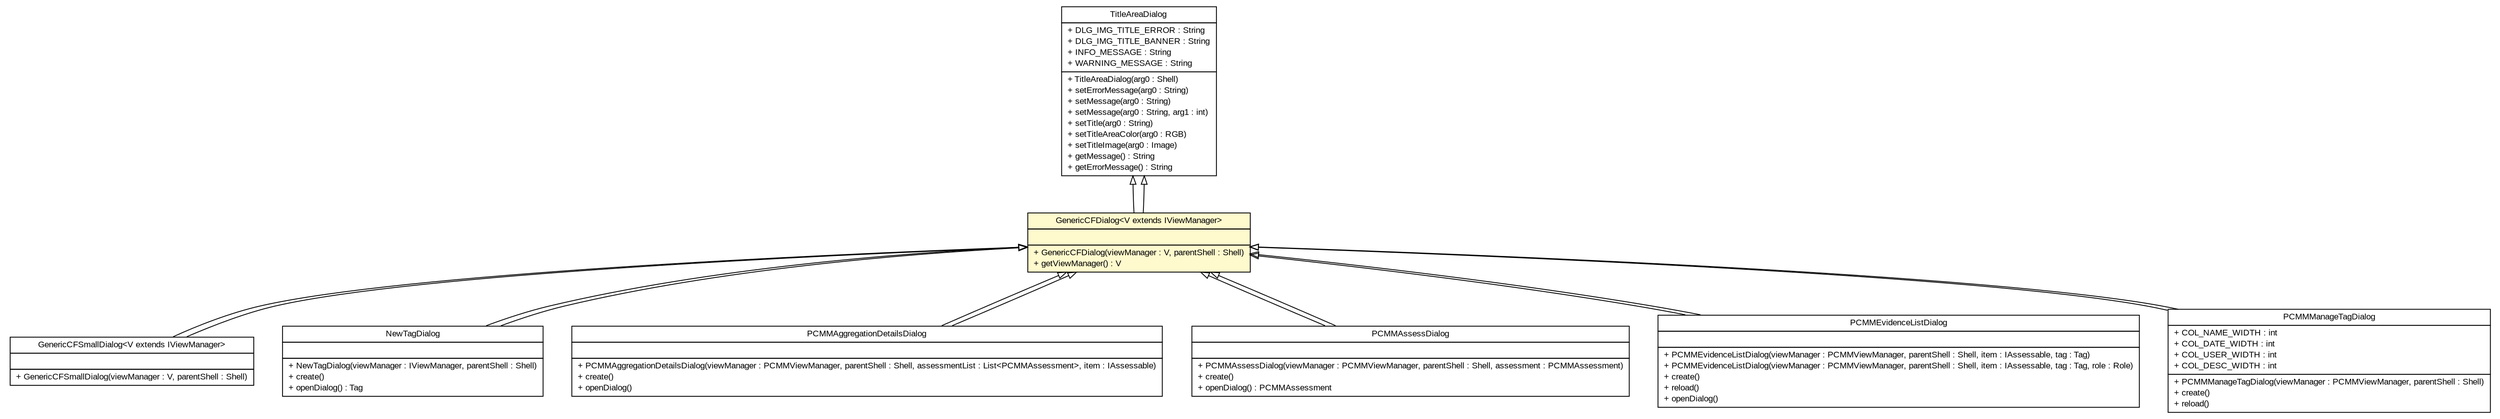 #!/usr/local/bin/dot
#
# Class diagram 
# Generated by UMLGraph version R5_6-24-gf6e263 (http://www.umlgraph.org/)
#

digraph G {
	edge [fontname="arial",fontsize=10,labelfontname="arial",labelfontsize=10];
	node [fontname="arial",fontsize=10,shape=plaintext];
	nodesep=0.25;
	ranksep=0.5;
	// gov.sandia.cf.parts.dialogs.GenericCFDialog<V extends gov.sandia.cf.parts.ui.IViewManager>
	c116660 [label=<<table title="gov.sandia.cf.parts.dialogs.GenericCFDialog" border="0" cellborder="1" cellspacing="0" cellpadding="2" port="p" bgcolor="lemonChiffon" href="./GenericCFDialog.html">
		<tr><td><table border="0" cellspacing="0" cellpadding="1">
<tr><td align="center" balign="center"> GenericCFDialog&lt;V extends IViewManager&gt; </td></tr>
		</table></td></tr>
		<tr><td><table border="0" cellspacing="0" cellpadding="1">
<tr><td align="left" balign="left">  </td></tr>
		</table></td></tr>
		<tr><td><table border="0" cellspacing="0" cellpadding="1">
<tr><td align="left" balign="left"> + GenericCFDialog(viewManager : V, parentShell : Shell) </td></tr>
<tr><td align="left" balign="left"> + getViewManager() : V </td></tr>
		</table></td></tr>
		</table>>, URL="./GenericCFDialog.html", fontname="arial", fontcolor="black", fontsize=10.0];
	// gov.sandia.cf.parts.dialogs.GenericCFSmallDialog<V extends gov.sandia.cf.parts.ui.IViewManager>
	c116661 [label=<<table title="gov.sandia.cf.parts.dialogs.GenericCFSmallDialog" border="0" cellborder="1" cellspacing="0" cellpadding="2" port="p" href="./GenericCFSmallDialog.html">
		<tr><td><table border="0" cellspacing="0" cellpadding="1">
<tr><td align="center" balign="center"> GenericCFSmallDialog&lt;V extends IViewManager&gt; </td></tr>
		</table></td></tr>
		<tr><td><table border="0" cellspacing="0" cellpadding="1">
<tr><td align="left" balign="left">  </td></tr>
		</table></td></tr>
		<tr><td><table border="0" cellspacing="0" cellpadding="1">
<tr><td align="left" balign="left"> + GenericCFSmallDialog(viewManager : V, parentShell : Shell) </td></tr>
		</table></td></tr>
		</table>>, URL="./GenericCFSmallDialog.html", fontname="arial", fontcolor="black", fontsize=10.0];
	// gov.sandia.cf.parts.ui.pcmm.NewTagDialog
	c116738 [label=<<table title="gov.sandia.cf.parts.ui.pcmm.NewTagDialog" border="0" cellborder="1" cellspacing="0" cellpadding="2" port="p" href="../ui/pcmm/NewTagDialog.html">
		<tr><td><table border="0" cellspacing="0" cellpadding="1">
<tr><td align="center" balign="center"> NewTagDialog </td></tr>
		</table></td></tr>
		<tr><td><table border="0" cellspacing="0" cellpadding="1">
<tr><td align="left" balign="left">  </td></tr>
		</table></td></tr>
		<tr><td><table border="0" cellspacing="0" cellpadding="1">
<tr><td align="left" balign="left"> + NewTagDialog(viewManager : IViewManager, parentShell : Shell) </td></tr>
<tr><td align="left" balign="left"> + create() </td></tr>
<tr><td align="left" balign="left"> + openDialog() : Tag </td></tr>
		</table></td></tr>
		</table>>, URL="../ui/pcmm/NewTagDialog.html", fontname="arial", fontcolor="black", fontsize=10.0];
	// gov.sandia.cf.parts.ui.pcmm.PCMMAggregationDetailsDialog
	c116740 [label=<<table title="gov.sandia.cf.parts.ui.pcmm.PCMMAggregationDetailsDialog" border="0" cellborder="1" cellspacing="0" cellpadding="2" port="p" href="../ui/pcmm/PCMMAggregationDetailsDialog.html">
		<tr><td><table border="0" cellspacing="0" cellpadding="1">
<tr><td align="center" balign="center"> PCMMAggregationDetailsDialog </td></tr>
		</table></td></tr>
		<tr><td><table border="0" cellspacing="0" cellpadding="1">
<tr><td align="left" balign="left">  </td></tr>
		</table></td></tr>
		<tr><td><table border="0" cellspacing="0" cellpadding="1">
<tr><td align="left" balign="left"> + PCMMAggregationDetailsDialog(viewManager : PCMMViewManager, parentShell : Shell, assessmentList : List&lt;PCMMAssessment&gt;, item : IAssessable) </td></tr>
<tr><td align="left" balign="left"> + create() </td></tr>
<tr><td align="left" balign="left"> + openDialog() </td></tr>
		</table></td></tr>
		</table>>, URL="../ui/pcmm/PCMMAggregationDetailsDialog.html", fontname="arial", fontcolor="black", fontsize=10.0];
	// gov.sandia.cf.parts.ui.pcmm.PCMMAssessDialog
	c116741 [label=<<table title="gov.sandia.cf.parts.ui.pcmm.PCMMAssessDialog" border="0" cellborder="1" cellspacing="0" cellpadding="2" port="p" href="../ui/pcmm/PCMMAssessDialog.html">
		<tr><td><table border="0" cellspacing="0" cellpadding="1">
<tr><td align="center" balign="center"> PCMMAssessDialog </td></tr>
		</table></td></tr>
		<tr><td><table border="0" cellspacing="0" cellpadding="1">
<tr><td align="left" balign="left">  </td></tr>
		</table></td></tr>
		<tr><td><table border="0" cellspacing="0" cellpadding="1">
<tr><td align="left" balign="left"> + PCMMAssessDialog(viewManager : PCMMViewManager, parentShell : Shell, assessment : PCMMAssessment) </td></tr>
<tr><td align="left" balign="left"> + create() </td></tr>
<tr><td align="left" balign="left"> + openDialog() : PCMMAssessment </td></tr>
		</table></td></tr>
		</table>>, URL="../ui/pcmm/PCMMAssessDialog.html", fontname="arial", fontcolor="black", fontsize=10.0];
	// gov.sandia.cf.parts.ui.pcmm.PCMMEvidenceListDialog
	c116746 [label=<<table title="gov.sandia.cf.parts.ui.pcmm.PCMMEvidenceListDialog" border="0" cellborder="1" cellspacing="0" cellpadding="2" port="p" href="../ui/pcmm/PCMMEvidenceListDialog.html">
		<tr><td><table border="0" cellspacing="0" cellpadding="1">
<tr><td align="center" balign="center"> PCMMEvidenceListDialog </td></tr>
		</table></td></tr>
		<tr><td><table border="0" cellspacing="0" cellpadding="1">
<tr><td align="left" balign="left">  </td></tr>
		</table></td></tr>
		<tr><td><table border="0" cellspacing="0" cellpadding="1">
<tr><td align="left" balign="left"> + PCMMEvidenceListDialog(viewManager : PCMMViewManager, parentShell : Shell, item : IAssessable, tag : Tag) </td></tr>
<tr><td align="left" balign="left"> + PCMMEvidenceListDialog(viewManager : PCMMViewManager, parentShell : Shell, item : IAssessable, tag : Tag, role : Role) </td></tr>
<tr><td align="left" balign="left"> + create() </td></tr>
<tr><td align="left" balign="left"> + reload() </td></tr>
<tr><td align="left" balign="left"> + openDialog() </td></tr>
		</table></td></tr>
		</table>>, URL="../ui/pcmm/PCMMEvidenceListDialog.html", fontname="arial", fontcolor="black", fontsize=10.0];
	// gov.sandia.cf.parts.ui.pcmm.PCMMManageTagDialog
	c116751 [label=<<table title="gov.sandia.cf.parts.ui.pcmm.PCMMManageTagDialog" border="0" cellborder="1" cellspacing="0" cellpadding="2" port="p" href="../ui/pcmm/PCMMManageTagDialog.html">
		<tr><td><table border="0" cellspacing="0" cellpadding="1">
<tr><td align="center" balign="center"> PCMMManageTagDialog </td></tr>
		</table></td></tr>
		<tr><td><table border="0" cellspacing="0" cellpadding="1">
<tr><td align="left" balign="left"> + COL_NAME_WIDTH : int </td></tr>
<tr><td align="left" balign="left"> + COL_DATE_WIDTH : int </td></tr>
<tr><td align="left" balign="left"> + COL_USER_WIDTH : int </td></tr>
<tr><td align="left" balign="left"> + COL_DESC_WIDTH : int </td></tr>
		</table></td></tr>
		<tr><td><table border="0" cellspacing="0" cellpadding="1">
<tr><td align="left" balign="left"> + PCMMManageTagDialog(viewManager : PCMMViewManager, parentShell : Shell) </td></tr>
<tr><td align="left" balign="left"> + create() </td></tr>
<tr><td align="left" balign="left"> + reload() </td></tr>
		</table></td></tr>
		</table>>, URL="../ui/pcmm/PCMMManageTagDialog.html", fontname="arial", fontcolor="black", fontsize=10.0];
	//gov.sandia.cf.parts.dialogs.GenericCFDialog<V extends gov.sandia.cf.parts.ui.IViewManager> extends org.eclipse.jface.dialogs.TitleAreaDialog
	c116908:p -> c116660:p [dir=back,arrowtail=empty];
	//gov.sandia.cf.parts.dialogs.GenericCFSmallDialog<V extends gov.sandia.cf.parts.ui.IViewManager> extends gov.sandia.cf.parts.dialogs.GenericCFDialog<V>
	c116660:p -> c116661:p [dir=back,arrowtail=empty];
	//gov.sandia.cf.parts.ui.pcmm.NewTagDialog extends gov.sandia.cf.parts.dialogs.GenericCFDialog<gov.sandia.cf.parts.ui.IViewManager>
	c116660:p -> c116738:p [dir=back,arrowtail=empty];
	//gov.sandia.cf.parts.ui.pcmm.PCMMAggregationDetailsDialog extends gov.sandia.cf.parts.dialogs.GenericCFDialog<gov.sandia.cf.parts.ui.pcmm.PCMMViewManager>
	c116660:p -> c116740:p [dir=back,arrowtail=empty];
	//gov.sandia.cf.parts.ui.pcmm.PCMMAssessDialog extends gov.sandia.cf.parts.dialogs.GenericCFDialog<gov.sandia.cf.parts.ui.pcmm.PCMMViewManager>
	c116660:p -> c116741:p [dir=back,arrowtail=empty];
	//gov.sandia.cf.parts.ui.pcmm.PCMMEvidenceListDialog extends gov.sandia.cf.parts.dialogs.GenericCFDialog<gov.sandia.cf.parts.ui.pcmm.PCMMViewManager>
	c116660:p -> c116746:p [dir=back,arrowtail=empty];
	//gov.sandia.cf.parts.ui.pcmm.PCMMManageTagDialog extends gov.sandia.cf.parts.dialogs.GenericCFDialog<gov.sandia.cf.parts.ui.pcmm.PCMMViewManager>
	c116660:p -> c116751:p [dir=back,arrowtail=empty];
	//gov.sandia.cf.parts.dialogs.GenericCFSmallDialog<V extends gov.sandia.cf.parts.ui.IViewManager> extends gov.sandia.cf.parts.dialogs.GenericCFDialog<V>
	c116660:p -> c116661:p [dir=back,arrowtail=empty];
	//gov.sandia.cf.parts.dialogs.GenericCFDialog<V extends gov.sandia.cf.parts.ui.IViewManager> extends org.eclipse.jface.dialogs.TitleAreaDialog
	c116908:p -> c116660:p [dir=back,arrowtail=empty];
	//gov.sandia.cf.parts.ui.pcmm.PCMMManageTagDialog extends gov.sandia.cf.parts.dialogs.GenericCFDialog<gov.sandia.cf.parts.ui.pcmm.PCMMViewManager>
	c116660:p -> c116751:p [dir=back,arrowtail=empty];
	//gov.sandia.cf.parts.ui.pcmm.PCMMEvidenceListDialog extends gov.sandia.cf.parts.dialogs.GenericCFDialog<gov.sandia.cf.parts.ui.pcmm.PCMMViewManager>
	c116660:p -> c116746:p [dir=back,arrowtail=empty];
	//gov.sandia.cf.parts.ui.pcmm.PCMMAssessDialog extends gov.sandia.cf.parts.dialogs.GenericCFDialog<gov.sandia.cf.parts.ui.pcmm.PCMMViewManager>
	c116660:p -> c116741:p [dir=back,arrowtail=empty];
	//gov.sandia.cf.parts.ui.pcmm.PCMMAggregationDetailsDialog extends gov.sandia.cf.parts.dialogs.GenericCFDialog<gov.sandia.cf.parts.ui.pcmm.PCMMViewManager>
	c116660:p -> c116740:p [dir=back,arrowtail=empty];
	//gov.sandia.cf.parts.ui.pcmm.NewTagDialog extends gov.sandia.cf.parts.dialogs.GenericCFDialog<gov.sandia.cf.parts.ui.IViewManager>
	c116660:p -> c116738:p [dir=back,arrowtail=empty];
	// org.eclipse.jface.dialogs.TitleAreaDialog
	c116908 [label=<<table title="org.eclipse.jface.dialogs.TitleAreaDialog" border="0" cellborder="1" cellspacing="0" cellpadding="2" port="p" href="http://java.sun.com/j2se/1.4.2/docs/api/org/eclipse/jface/dialogs/TitleAreaDialog.html">
		<tr><td><table border="0" cellspacing="0" cellpadding="1">
<tr><td align="center" balign="center"> TitleAreaDialog </td></tr>
		</table></td></tr>
		<tr><td><table border="0" cellspacing="0" cellpadding="1">
<tr><td align="left" balign="left"> + DLG_IMG_TITLE_ERROR : String </td></tr>
<tr><td align="left" balign="left"> + DLG_IMG_TITLE_BANNER : String </td></tr>
<tr><td align="left" balign="left"> + INFO_MESSAGE : String </td></tr>
<tr><td align="left" balign="left"> + WARNING_MESSAGE : String </td></tr>
		</table></td></tr>
		<tr><td><table border="0" cellspacing="0" cellpadding="1">
<tr><td align="left" balign="left"> + TitleAreaDialog(arg0 : Shell) </td></tr>
<tr><td align="left" balign="left"> + setErrorMessage(arg0 : String) </td></tr>
<tr><td align="left" balign="left"> + setMessage(arg0 : String) </td></tr>
<tr><td align="left" balign="left"> + setMessage(arg0 : String, arg1 : int) </td></tr>
<tr><td align="left" balign="left"> + setTitle(arg0 : String) </td></tr>
<tr><td align="left" balign="left"> + setTitleAreaColor(arg0 : RGB) </td></tr>
<tr><td align="left" balign="left"> + setTitleImage(arg0 : Image) </td></tr>
<tr><td align="left" balign="left"> + getMessage() : String </td></tr>
<tr><td align="left" balign="left"> + getErrorMessage() : String </td></tr>
		</table></td></tr>
		</table>>, URL="http://java.sun.com/j2se/1.4.2/docs/api/org/eclipse/jface/dialogs/TitleAreaDialog.html", fontname="arial", fontcolor="black", fontsize=10.0];
}

